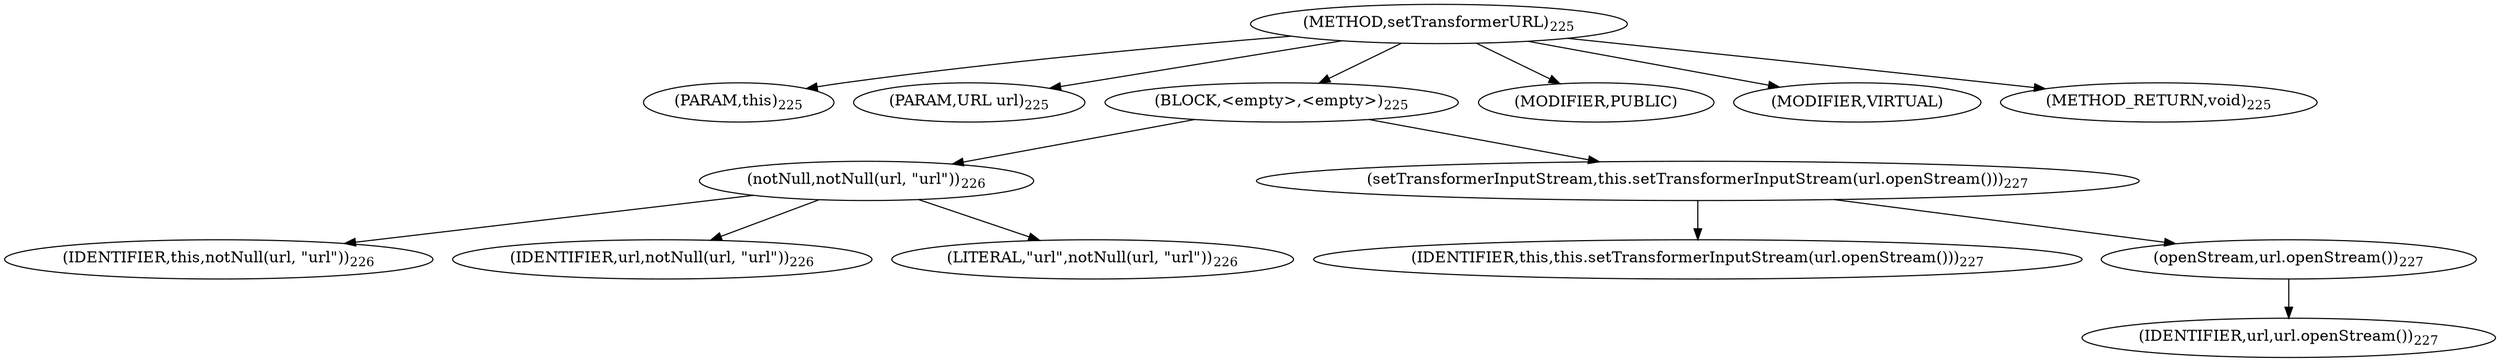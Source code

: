 digraph "setTransformerURL" {  
"529" [label = <(METHOD,setTransformerURL)<SUB>225</SUB>> ]
"36" [label = <(PARAM,this)<SUB>225</SUB>> ]
"530" [label = <(PARAM,URL url)<SUB>225</SUB>> ]
"531" [label = <(BLOCK,&lt;empty&gt;,&lt;empty&gt;)<SUB>225</SUB>> ]
"532" [label = <(notNull,notNull(url, &quot;url&quot;))<SUB>226</SUB>> ]
"35" [label = <(IDENTIFIER,this,notNull(url, &quot;url&quot;))<SUB>226</SUB>> ]
"533" [label = <(IDENTIFIER,url,notNull(url, &quot;url&quot;))<SUB>226</SUB>> ]
"534" [label = <(LITERAL,&quot;url&quot;,notNull(url, &quot;url&quot;))<SUB>226</SUB>> ]
"535" [label = <(setTransformerInputStream,this.setTransformerInputStream(url.openStream()))<SUB>227</SUB>> ]
"37" [label = <(IDENTIFIER,this,this.setTransformerInputStream(url.openStream()))<SUB>227</SUB>> ]
"536" [label = <(openStream,url.openStream())<SUB>227</SUB>> ]
"537" [label = <(IDENTIFIER,url,url.openStream())<SUB>227</SUB>> ]
"538" [label = <(MODIFIER,PUBLIC)> ]
"539" [label = <(MODIFIER,VIRTUAL)> ]
"540" [label = <(METHOD_RETURN,void)<SUB>225</SUB>> ]
  "529" -> "36" 
  "529" -> "530" 
  "529" -> "531" 
  "529" -> "538" 
  "529" -> "539" 
  "529" -> "540" 
  "531" -> "532" 
  "531" -> "535" 
  "532" -> "35" 
  "532" -> "533" 
  "532" -> "534" 
  "535" -> "37" 
  "535" -> "536" 
  "536" -> "537" 
}
